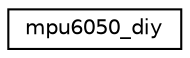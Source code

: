 digraph "Graphical Class Hierarchy"
{
  edge [fontname="Helvetica",fontsize="10",labelfontname="Helvetica",labelfontsize="10"];
  node [fontname="Helvetica",fontsize="10",shape=record];
  rankdir="LR";
  Node0 [label="mpu6050_diy",height=0.2,width=0.4,color="black", fillcolor="white", style="filled",URL="$classmpu6050__diy.html"];
}
